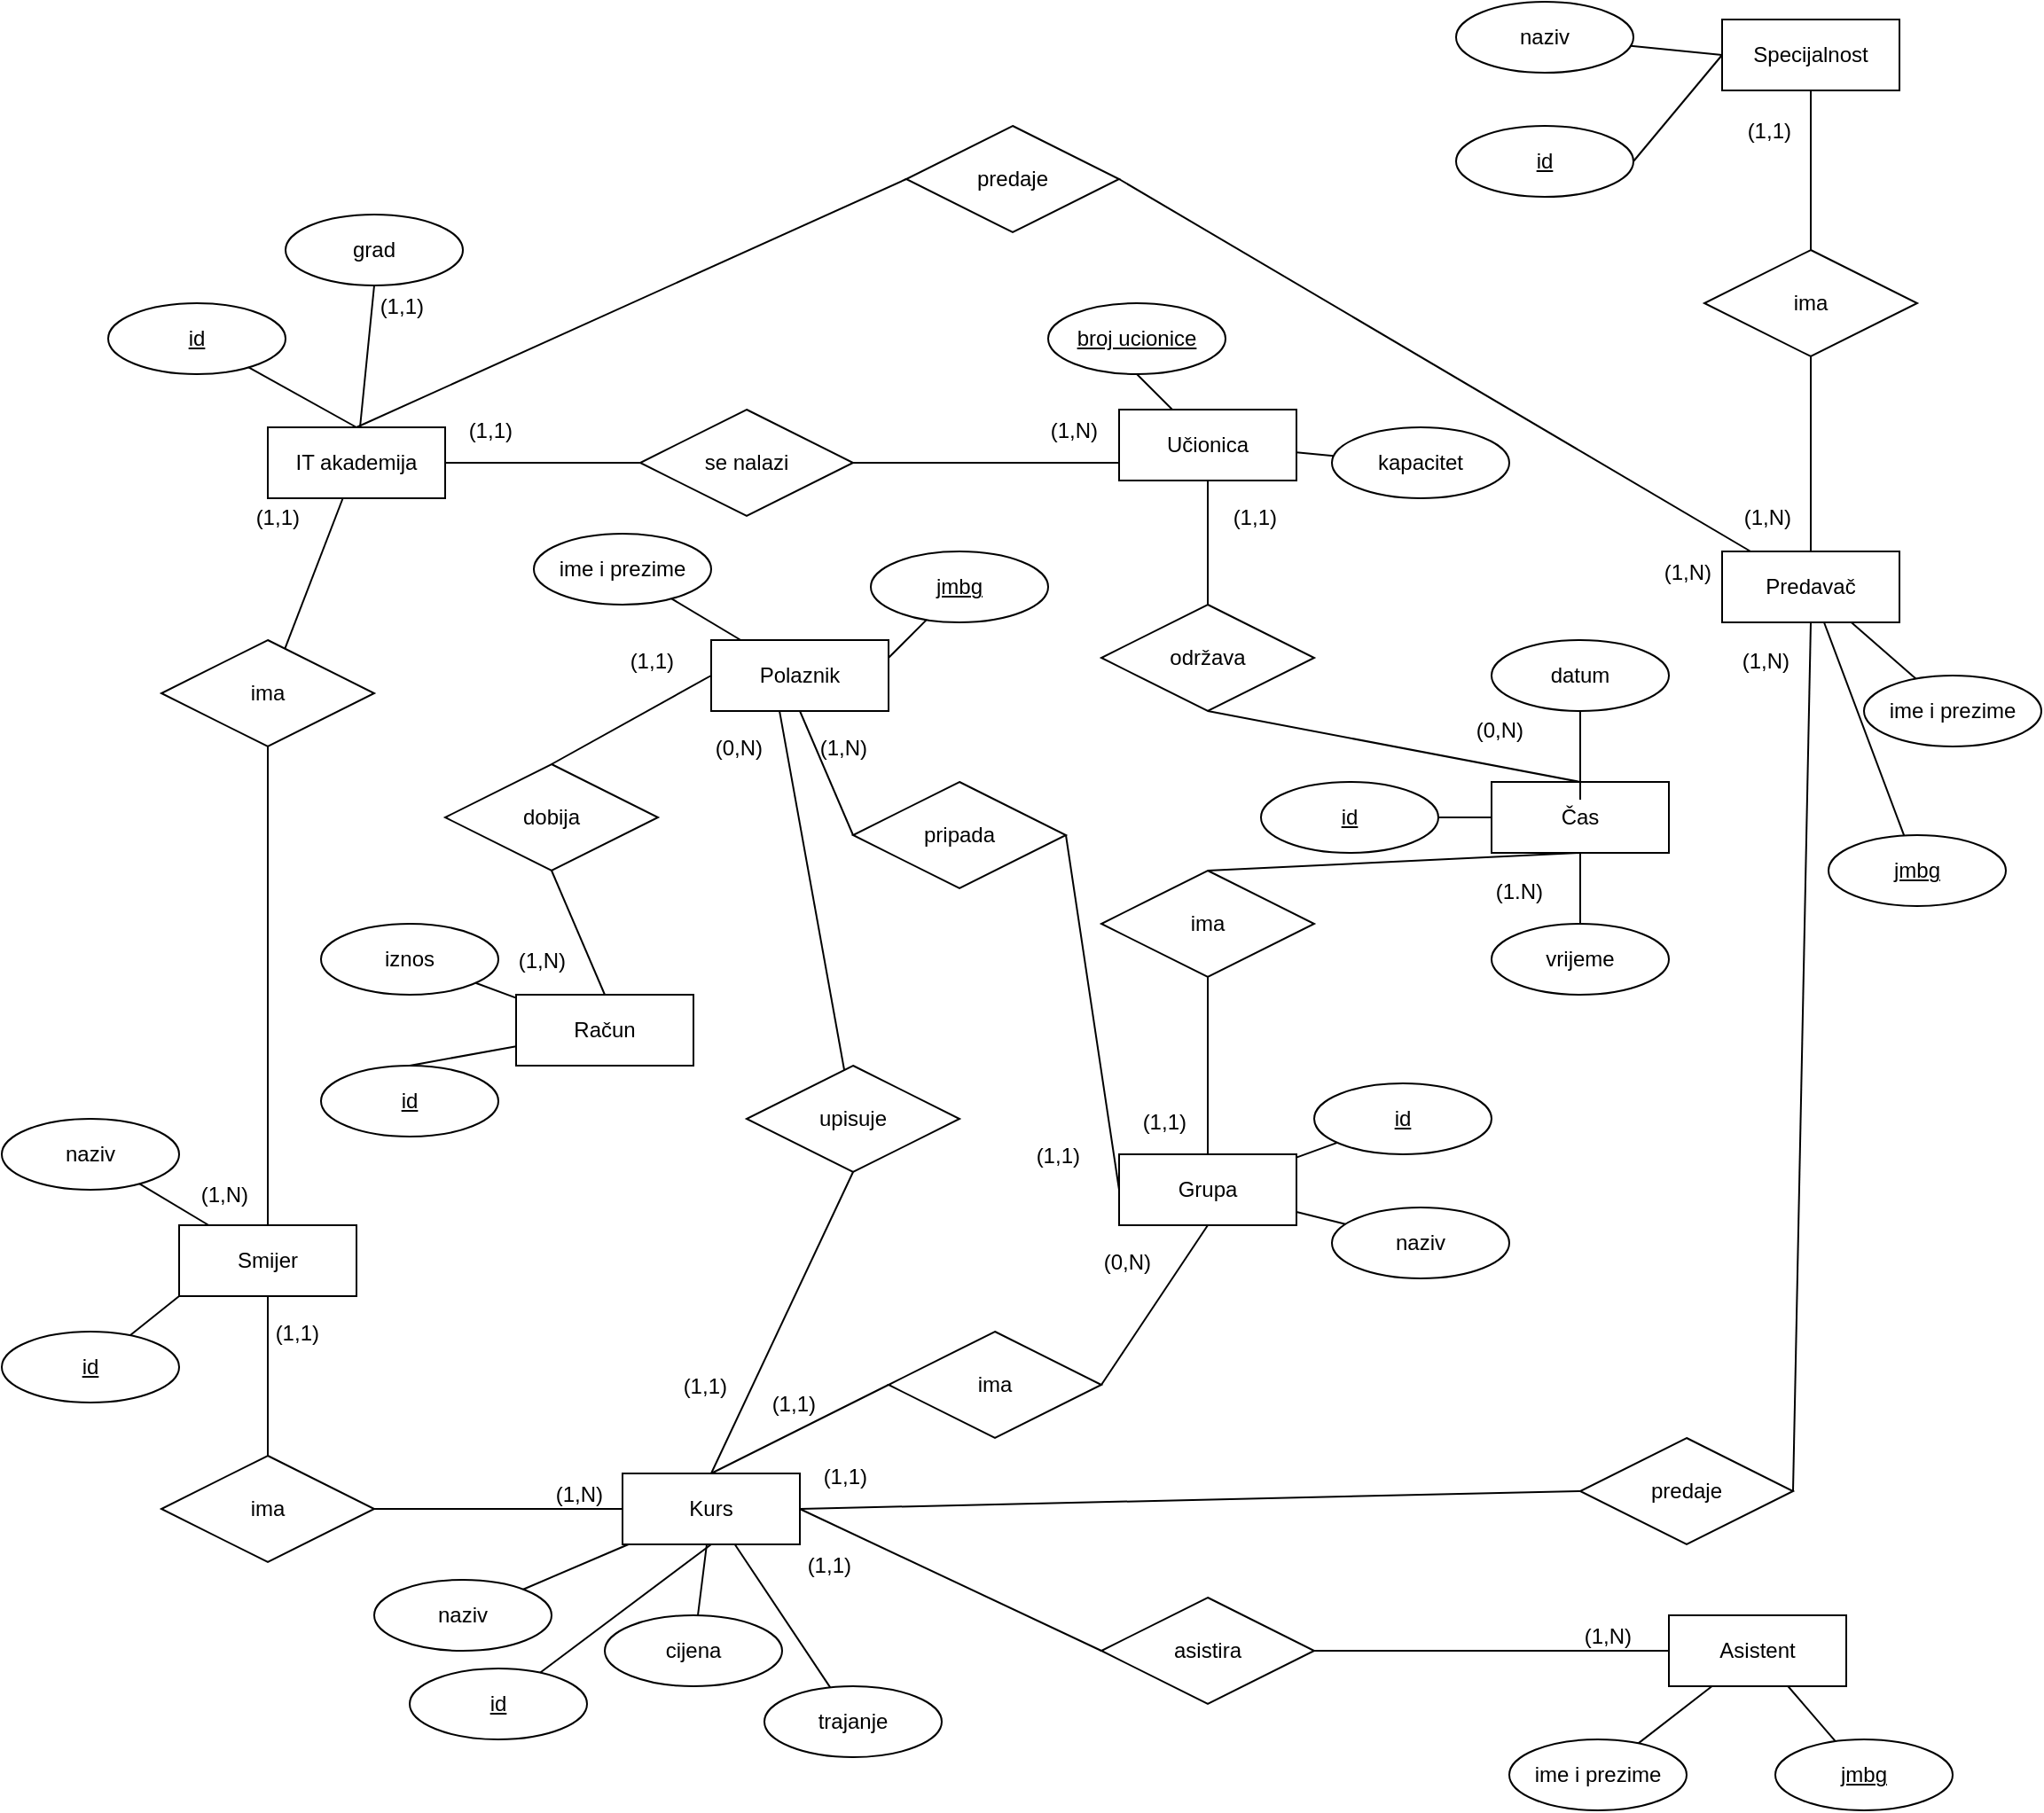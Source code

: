 <mxfile version="21.1.4" type="device">
  <diagram id="OIpfkEpIgougLCoxHl9D" name="Page-1">
    <mxGraphModel dx="2418" dy="569" grid="1" gridSize="10" guides="1" tooltips="1" connect="1" arrows="1" fold="1" page="1" pageScale="1" pageWidth="1100" pageHeight="1700" math="0" shadow="0">
      <root>
        <mxCell id="0" />
        <mxCell id="1" parent="0" />
        <mxCell id="FOM7ZfjesfuHAdUAIwpI-18" value="IT akademija" style="whiteSpace=wrap;html=1;align=center;" parent="1" vertex="1">
          <mxGeometry x="90" y="270" width="100" height="40" as="geometry" />
        </mxCell>
        <mxCell id="FOM7ZfjesfuHAdUAIwpI-19" value="Učionica" style="whiteSpace=wrap;html=1;align=center;" parent="1" vertex="1">
          <mxGeometry x="570" y="260" width="100" height="40" as="geometry" />
        </mxCell>
        <mxCell id="FOM7ZfjesfuHAdUAIwpI-20" value="Čas" style="whiteSpace=wrap;html=1;align=center;" parent="1" vertex="1">
          <mxGeometry x="780" y="470" width="100" height="40" as="geometry" />
        </mxCell>
        <mxCell id="FOM7ZfjesfuHAdUAIwpI-21" value="Grupa" style="whiteSpace=wrap;html=1;align=center;" parent="1" vertex="1">
          <mxGeometry x="570" y="680" width="100" height="40" as="geometry" />
        </mxCell>
        <mxCell id="FOM7ZfjesfuHAdUAIwpI-22" value="Predavač" style="whiteSpace=wrap;html=1;align=center;" parent="1" vertex="1">
          <mxGeometry x="910" y="340" width="100" height="40" as="geometry" />
        </mxCell>
        <mxCell id="FOM7ZfjesfuHAdUAIwpI-23" value="Specijalnost" style="whiteSpace=wrap;html=1;align=center;" parent="1" vertex="1">
          <mxGeometry x="910" y="40" width="100" height="40" as="geometry" />
        </mxCell>
        <mxCell id="FOM7ZfjesfuHAdUAIwpI-24" value="Smijer" style="whiteSpace=wrap;html=1;align=center;" parent="1" vertex="1">
          <mxGeometry x="40" y="720" width="100" height="40" as="geometry" />
        </mxCell>
        <mxCell id="FOM7ZfjesfuHAdUAIwpI-25" value="Kurs" style="whiteSpace=wrap;html=1;align=center;" parent="1" vertex="1">
          <mxGeometry x="290" y="860" width="100" height="40" as="geometry" />
        </mxCell>
        <mxCell id="FOM7ZfjesfuHAdUAIwpI-27" value="Polaznik" style="whiteSpace=wrap;html=1;align=center;" parent="1" vertex="1">
          <mxGeometry x="340" y="390" width="100" height="40" as="geometry" />
        </mxCell>
        <mxCell id="FOM7ZfjesfuHAdUAIwpI-28" value="Račun" style="whiteSpace=wrap;html=1;align=center;" parent="1" vertex="1">
          <mxGeometry x="230" y="590" width="100" height="40" as="geometry" />
        </mxCell>
        <mxCell id="FOM7ZfjesfuHAdUAIwpI-29" value="Asistent" style="whiteSpace=wrap;html=1;align=center;" parent="1" vertex="1">
          <mxGeometry x="880" y="940" width="100" height="40" as="geometry" />
        </mxCell>
        <mxCell id="FOM7ZfjesfuHAdUAIwpI-30" value="se nalazi" style="shape=rhombus;perimeter=rhombusPerimeter;whiteSpace=wrap;html=1;align=center;" parent="1" vertex="1">
          <mxGeometry x="300" y="260" width="120" height="60" as="geometry" />
        </mxCell>
        <mxCell id="FOM7ZfjesfuHAdUAIwpI-31" value="predaje" style="shape=rhombus;perimeter=rhombusPerimeter;whiteSpace=wrap;html=1;align=center;" parent="1" vertex="1">
          <mxGeometry x="450" y="100" width="120" height="60" as="geometry" />
        </mxCell>
        <mxCell id="FOM7ZfjesfuHAdUAIwpI-32" value="" style="endArrow=none;html=1;rounded=0;entryX=0;entryY=0.5;entryDx=0;entryDy=0;" parent="1" source="FOM7ZfjesfuHAdUAIwpI-18" target="FOM7ZfjesfuHAdUAIwpI-30" edge="1">
          <mxGeometry relative="1" as="geometry">
            <mxPoint x="470" y="390" as="sourcePoint" />
            <mxPoint x="630" y="390" as="targetPoint" />
          </mxGeometry>
        </mxCell>
        <mxCell id="FOM7ZfjesfuHAdUAIwpI-33" value="(1,N)" style="resizable=0;html=1;whiteSpace=wrap;align=right;verticalAlign=bottom;" parent="FOM7ZfjesfuHAdUAIwpI-32" connectable="0" vertex="1">
          <mxGeometry x="1" relative="1" as="geometry">
            <mxPoint x="259" y="-10" as="offset" />
          </mxGeometry>
        </mxCell>
        <mxCell id="FOM7ZfjesfuHAdUAIwpI-34" value="" style="endArrow=none;html=1;rounded=0;exitX=1;exitY=0.5;exitDx=0;exitDy=0;entryX=0;entryY=0.75;entryDx=0;entryDy=0;" parent="1" source="FOM7ZfjesfuHAdUAIwpI-30" target="FOM7ZfjesfuHAdUAIwpI-19" edge="1">
          <mxGeometry relative="1" as="geometry">
            <mxPoint x="470" y="390" as="sourcePoint" />
            <mxPoint x="630" y="390" as="targetPoint" />
          </mxGeometry>
        </mxCell>
        <mxCell id="FOM7ZfjesfuHAdUAIwpI-35" value="(1,1)" style="resizable=0;html=1;whiteSpace=wrap;align=right;verticalAlign=bottom;" parent="FOM7ZfjesfuHAdUAIwpI-34" connectable="0" vertex="1">
          <mxGeometry x="1" relative="1" as="geometry">
            <mxPoint x="-341" y="-10" as="offset" />
          </mxGeometry>
        </mxCell>
        <mxCell id="FOM7ZfjesfuHAdUAIwpI-36" value="" style="endArrow=none;html=1;rounded=0;exitX=0.5;exitY=0;exitDx=0;exitDy=0;entryX=0;entryY=0.5;entryDx=0;entryDy=0;" parent="1" source="FOM7ZfjesfuHAdUAIwpI-18" target="FOM7ZfjesfuHAdUAIwpI-31" edge="1">
          <mxGeometry relative="1" as="geometry">
            <mxPoint x="470" y="390" as="sourcePoint" />
            <mxPoint x="630" y="390" as="targetPoint" />
          </mxGeometry>
        </mxCell>
        <mxCell id="FOM7ZfjesfuHAdUAIwpI-37" value="(1,1)" style="resizable=0;html=1;whiteSpace=wrap;align=right;verticalAlign=bottom;" parent="FOM7ZfjesfuHAdUAIwpI-36" connectable="0" vertex="1">
          <mxGeometry x="1" relative="1" as="geometry">
            <mxPoint x="-270" y="80" as="offset" />
          </mxGeometry>
        </mxCell>
        <mxCell id="FOM7ZfjesfuHAdUAIwpI-38" value="" style="endArrow=none;html=1;rounded=0;exitX=1;exitY=0.5;exitDx=0;exitDy=0;" parent="1" source="FOM7ZfjesfuHAdUAIwpI-31" target="FOM7ZfjesfuHAdUAIwpI-22" edge="1">
          <mxGeometry relative="1" as="geometry">
            <mxPoint x="610" y="120" as="sourcePoint" />
            <mxPoint x="920" y="330" as="targetPoint" />
          </mxGeometry>
        </mxCell>
        <mxCell id="FOM7ZfjesfuHAdUAIwpI-39" value="(1,N)" style="resizable=0;html=1;whiteSpace=wrap;align=right;verticalAlign=bottom;" parent="FOM7ZfjesfuHAdUAIwpI-38" connectable="0" vertex="1">
          <mxGeometry x="1" relative="1" as="geometry">
            <mxPoint x="-21" y="20" as="offset" />
          </mxGeometry>
        </mxCell>
        <mxCell id="FOM7ZfjesfuHAdUAIwpI-40" value="ima" style="shape=rhombus;perimeter=rhombusPerimeter;whiteSpace=wrap;html=1;align=center;" parent="1" vertex="1">
          <mxGeometry x="900" y="170" width="120" height="60" as="geometry" />
        </mxCell>
        <mxCell id="FOM7ZfjesfuHAdUAIwpI-41" value="" style="endArrow=none;html=1;rounded=0;" parent="1" source="FOM7ZfjesfuHAdUAIwpI-40" target="FOM7ZfjesfuHAdUAIwpI-22" edge="1">
          <mxGeometry relative="1" as="geometry">
            <mxPoint x="470" y="390" as="sourcePoint" />
            <mxPoint x="990" y="300" as="targetPoint" />
          </mxGeometry>
        </mxCell>
        <mxCell id="FOM7ZfjesfuHAdUAIwpI-42" value="(1,N)" style="resizable=0;html=1;whiteSpace=wrap;align=right;verticalAlign=bottom;" parent="FOM7ZfjesfuHAdUAIwpI-41" connectable="0" vertex="1">
          <mxGeometry x="1" relative="1" as="geometry">
            <mxPoint x="-10" y="-11" as="offset" />
          </mxGeometry>
        </mxCell>
        <mxCell id="FOM7ZfjesfuHAdUAIwpI-43" value="" style="endArrow=none;html=1;rounded=0;" parent="1" source="FOM7ZfjesfuHAdUAIwpI-40" target="FOM7ZfjesfuHAdUAIwpI-23" edge="1">
          <mxGeometry relative="1" as="geometry">
            <mxPoint x="470" y="390" as="sourcePoint" />
            <mxPoint x="630" y="390" as="targetPoint" />
          </mxGeometry>
        </mxCell>
        <mxCell id="FOM7ZfjesfuHAdUAIwpI-44" value="(1,1)" style="resizable=0;html=1;whiteSpace=wrap;align=right;verticalAlign=bottom;" parent="FOM7ZfjesfuHAdUAIwpI-43" connectable="0" vertex="1">
          <mxGeometry x="1" relative="1" as="geometry">
            <mxPoint x="-10" y="31" as="offset" />
          </mxGeometry>
        </mxCell>
        <mxCell id="FOM7ZfjesfuHAdUAIwpI-45" value="održava" style="shape=rhombus;perimeter=rhombusPerimeter;whiteSpace=wrap;html=1;align=center;" parent="1" vertex="1">
          <mxGeometry x="560" y="370" width="120" height="60" as="geometry" />
        </mxCell>
        <mxCell id="FOM7ZfjesfuHAdUAIwpI-46" value="" style="endArrow=none;html=1;rounded=0;exitX=0.5;exitY=1;exitDx=0;exitDy=0;entryX=0.5;entryY=0;entryDx=0;entryDy=0;" parent="1" source="FOM7ZfjesfuHAdUAIwpI-19" target="FOM7ZfjesfuHAdUAIwpI-45" edge="1">
          <mxGeometry relative="1" as="geometry">
            <mxPoint x="470" y="530" as="sourcePoint" />
            <mxPoint x="630" y="530" as="targetPoint" />
          </mxGeometry>
        </mxCell>
        <mxCell id="FOM7ZfjesfuHAdUAIwpI-47" value="(1,1)" style="resizable=0;html=1;whiteSpace=wrap;align=right;verticalAlign=bottom;" parent="FOM7ZfjesfuHAdUAIwpI-46" connectable="0" vertex="1">
          <mxGeometry x="1" relative="1" as="geometry">
            <mxPoint x="40" y="-41" as="offset" />
          </mxGeometry>
        </mxCell>
        <mxCell id="FOM7ZfjesfuHAdUAIwpI-48" value="" style="endArrow=none;html=1;rounded=0;entryX=0.5;entryY=1;entryDx=0;entryDy=0;exitX=0.5;exitY=0;exitDx=0;exitDy=0;" parent="1" source="FOM7ZfjesfuHAdUAIwpI-20" target="FOM7ZfjesfuHAdUAIwpI-45" edge="1">
          <mxGeometry relative="1" as="geometry">
            <mxPoint x="470" y="530" as="sourcePoint" />
            <mxPoint x="630" y="530" as="targetPoint" />
          </mxGeometry>
        </mxCell>
        <mxCell id="FOM7ZfjesfuHAdUAIwpI-49" value="(0,N)" style="resizable=0;html=1;whiteSpace=wrap;align=right;verticalAlign=bottom;" parent="FOM7ZfjesfuHAdUAIwpI-48" connectable="0" vertex="1">
          <mxGeometry x="1" relative="1" as="geometry">
            <mxPoint x="180" y="20" as="offset" />
          </mxGeometry>
        </mxCell>
        <mxCell id="FOM7ZfjesfuHAdUAIwpI-50" value="ima" style="shape=rhombus;perimeter=rhombusPerimeter;whiteSpace=wrap;html=1;align=center;" parent="1" vertex="1">
          <mxGeometry x="560" y="520" width="120" height="60" as="geometry" />
        </mxCell>
        <mxCell id="FOM7ZfjesfuHAdUAIwpI-54" value="" style="endArrow=none;html=1;rounded=0;entryX=0.5;entryY=1;entryDx=0;entryDy=0;exitX=0.5;exitY=0;exitDx=0;exitDy=0;" parent="1" source="FOM7ZfjesfuHAdUAIwpI-50" target="FOM7ZfjesfuHAdUAIwpI-20" edge="1">
          <mxGeometry relative="1" as="geometry">
            <mxPoint x="470" y="530" as="sourcePoint" />
            <mxPoint x="630" y="530" as="targetPoint" />
          </mxGeometry>
        </mxCell>
        <mxCell id="FOM7ZfjesfuHAdUAIwpI-55" value="(1,1)" style="resizable=0;html=1;whiteSpace=wrap;align=right;verticalAlign=bottom;" parent="FOM7ZfjesfuHAdUAIwpI-54" connectable="0" vertex="1">
          <mxGeometry x="1" relative="1" as="geometry">
            <mxPoint x="-220" y="160" as="offset" />
          </mxGeometry>
        </mxCell>
        <mxCell id="FOM7ZfjesfuHAdUAIwpI-61" value="pripada" style="shape=rhombus;perimeter=rhombusPerimeter;whiteSpace=wrap;html=1;align=center;" parent="1" vertex="1">
          <mxGeometry x="420" y="470" width="120" height="60" as="geometry" />
        </mxCell>
        <mxCell id="FOM7ZfjesfuHAdUAIwpI-62" value="ima" style="shape=rhombus;perimeter=rhombusPerimeter;whiteSpace=wrap;html=1;align=center;" parent="1" vertex="1">
          <mxGeometry x="440" y="780" width="120" height="60" as="geometry" />
        </mxCell>
        <mxCell id="FOM7ZfjesfuHAdUAIwpI-63" value="" style="endArrow=none;html=1;rounded=0;entryX=0;entryY=0.5;entryDx=0;entryDy=0;exitX=1;exitY=0.5;exitDx=0;exitDy=0;" parent="1" source="FOM7ZfjesfuHAdUAIwpI-61" target="FOM7ZfjesfuHAdUAIwpI-21" edge="1">
          <mxGeometry relative="1" as="geometry">
            <mxPoint x="490" y="580" as="sourcePoint" />
            <mxPoint x="630" y="530" as="targetPoint" />
          </mxGeometry>
        </mxCell>
        <mxCell id="FOM7ZfjesfuHAdUAIwpI-64" value="(1,1)" style="resizable=0;html=1;whiteSpace=wrap;align=right;verticalAlign=bottom;" parent="FOM7ZfjesfuHAdUAIwpI-63" connectable="0" vertex="1">
          <mxGeometry x="1" relative="1" as="geometry">
            <mxPoint x="-20" y="-10" as="offset" />
          </mxGeometry>
        </mxCell>
        <mxCell id="FOM7ZfjesfuHAdUAIwpI-65" value="" style="endArrow=none;html=1;rounded=0;exitX=0.5;exitY=1;exitDx=0;exitDy=0;entryX=0;entryY=0.5;entryDx=0;entryDy=0;" parent="1" source="FOM7ZfjesfuHAdUAIwpI-27" target="FOM7ZfjesfuHAdUAIwpI-61" edge="1">
          <mxGeometry relative="1" as="geometry">
            <mxPoint x="470" y="530" as="sourcePoint" />
            <mxPoint x="630" y="530" as="targetPoint" />
          </mxGeometry>
        </mxCell>
        <mxCell id="FOM7ZfjesfuHAdUAIwpI-66" value="(1,N)" style="resizable=0;html=1;whiteSpace=wrap;align=right;verticalAlign=bottom;" parent="FOM7ZfjesfuHAdUAIwpI-65" connectable="0" vertex="1">
          <mxGeometry x="1" relative="1" as="geometry">
            <mxPoint x="10" y="-40" as="offset" />
          </mxGeometry>
        </mxCell>
        <mxCell id="FOM7ZfjesfuHAdUAIwpI-67" value="" style="endArrow=none;html=1;rounded=0;entryX=0.5;entryY=1;entryDx=0;entryDy=0;exitX=1;exitY=0.5;exitDx=0;exitDy=0;" parent="1" source="FOM7ZfjesfuHAdUAIwpI-62" target="FOM7ZfjesfuHAdUAIwpI-21" edge="1">
          <mxGeometry relative="1" as="geometry">
            <mxPoint x="470" y="530" as="sourcePoint" />
            <mxPoint x="630" y="530" as="targetPoint" />
          </mxGeometry>
        </mxCell>
        <mxCell id="FOM7ZfjesfuHAdUAIwpI-68" value="(0,N)" style="resizable=0;html=1;whiteSpace=wrap;align=right;verticalAlign=bottom;" parent="FOM7ZfjesfuHAdUAIwpI-67" connectable="0" vertex="1">
          <mxGeometry x="1" relative="1" as="geometry">
            <mxPoint x="-30" y="29" as="offset" />
          </mxGeometry>
        </mxCell>
        <mxCell id="FOM7ZfjesfuHAdUAIwpI-69" value="" style="endArrow=none;html=1;rounded=0;entryX=0;entryY=0.5;entryDx=0;entryDy=0;exitX=0.5;exitY=0;exitDx=0;exitDy=0;" parent="1" source="FOM7ZfjesfuHAdUAIwpI-25" target="FOM7ZfjesfuHAdUAIwpI-62" edge="1">
          <mxGeometry relative="1" as="geometry">
            <mxPoint x="470" y="530" as="sourcePoint" />
            <mxPoint x="630" y="530" as="targetPoint" />
          </mxGeometry>
        </mxCell>
        <mxCell id="FOM7ZfjesfuHAdUAIwpI-70" value="(1,1)" style="resizable=0;html=1;whiteSpace=wrap;align=right;verticalAlign=bottom;" parent="FOM7ZfjesfuHAdUAIwpI-69" connectable="0" vertex="1">
          <mxGeometry x="1" relative="1" as="geometry">
            <mxPoint x="-40" y="20" as="offset" />
          </mxGeometry>
        </mxCell>
        <mxCell id="FOM7ZfjesfuHAdUAIwpI-71" value="dobija" style="shape=rhombus;perimeter=rhombusPerimeter;whiteSpace=wrap;html=1;align=center;" parent="1" vertex="1">
          <mxGeometry x="190" y="460" width="120" height="60" as="geometry" />
        </mxCell>
        <mxCell id="FOM7ZfjesfuHAdUAIwpI-72" value="" style="endArrow=none;html=1;rounded=0;exitX=0;exitY=0.5;exitDx=0;exitDy=0;entryX=0.5;entryY=0;entryDx=0;entryDy=0;" parent="1" source="FOM7ZfjesfuHAdUAIwpI-27" target="FOM7ZfjesfuHAdUAIwpI-71" edge="1">
          <mxGeometry relative="1" as="geometry">
            <mxPoint x="470" y="530" as="sourcePoint" />
            <mxPoint x="630" y="530" as="targetPoint" />
          </mxGeometry>
        </mxCell>
        <mxCell id="FOM7ZfjesfuHAdUAIwpI-73" value="(1,1)" style="resizable=0;html=1;whiteSpace=wrap;align=right;verticalAlign=bottom;" parent="FOM7ZfjesfuHAdUAIwpI-72" connectable="0" vertex="1">
          <mxGeometry x="1" relative="1" as="geometry">
            <mxPoint x="71" y="-50" as="offset" />
          </mxGeometry>
        </mxCell>
        <mxCell id="FOM7ZfjesfuHAdUAIwpI-74" value="" style="endArrow=none;html=1;rounded=0;exitX=0.5;exitY=1;exitDx=0;exitDy=0;entryX=0.5;entryY=0;entryDx=0;entryDy=0;" parent="1" source="FOM7ZfjesfuHAdUAIwpI-71" target="FOM7ZfjesfuHAdUAIwpI-28" edge="1">
          <mxGeometry relative="1" as="geometry">
            <mxPoint x="470" y="530" as="sourcePoint" />
            <mxPoint x="630" y="530" as="targetPoint" />
          </mxGeometry>
        </mxCell>
        <mxCell id="FOM7ZfjesfuHAdUAIwpI-75" value="(1,N)" style="resizable=0;html=1;whiteSpace=wrap;align=right;verticalAlign=bottom;" parent="FOM7ZfjesfuHAdUAIwpI-74" connectable="0" vertex="1">
          <mxGeometry x="1" relative="1" as="geometry">
            <mxPoint x="-20" y="-10" as="offset" />
          </mxGeometry>
        </mxCell>
        <mxCell id="FOM7ZfjesfuHAdUAIwpI-81" value="asistira" style="shape=rhombus;perimeter=rhombusPerimeter;whiteSpace=wrap;html=1;align=center;" parent="1" vertex="1">
          <mxGeometry x="560" y="930" width="120" height="60" as="geometry" />
        </mxCell>
        <mxCell id="FOM7ZfjesfuHAdUAIwpI-82" value="" style="endArrow=none;html=1;rounded=0;exitX=1;exitY=0.5;exitDx=0;exitDy=0;entryX=0;entryY=0.5;entryDx=0;entryDy=0;" parent="1" source="FOM7ZfjesfuHAdUAIwpI-25" target="FOM7ZfjesfuHAdUAIwpI-81" edge="1">
          <mxGeometry relative="1" as="geometry">
            <mxPoint x="470" y="680" as="sourcePoint" />
            <mxPoint x="630" y="680" as="targetPoint" />
          </mxGeometry>
        </mxCell>
        <mxCell id="FOM7ZfjesfuHAdUAIwpI-83" value="(1,1)" style="resizable=0;html=1;whiteSpace=wrap;align=right;verticalAlign=bottom;" parent="FOM7ZfjesfuHAdUAIwpI-82" connectable="0" vertex="1">
          <mxGeometry x="1" relative="1" as="geometry">
            <mxPoint x="-140" y="-40" as="offset" />
          </mxGeometry>
        </mxCell>
        <mxCell id="FOM7ZfjesfuHAdUAIwpI-84" value="" style="endArrow=none;html=1;rounded=0;exitX=0;exitY=0.5;exitDx=0;exitDy=0;entryX=1;entryY=0.5;entryDx=0;entryDy=0;" parent="1" source="FOM7ZfjesfuHAdUAIwpI-29" target="FOM7ZfjesfuHAdUAIwpI-81" edge="1">
          <mxGeometry relative="1" as="geometry">
            <mxPoint x="470" y="680" as="sourcePoint" />
            <mxPoint x="700" y="970" as="targetPoint" />
          </mxGeometry>
        </mxCell>
        <mxCell id="FOM7ZfjesfuHAdUAIwpI-85" value="(1,N)" style="resizable=0;html=1;whiteSpace=wrap;align=right;verticalAlign=bottom;" parent="FOM7ZfjesfuHAdUAIwpI-84" connectable="0" vertex="1">
          <mxGeometry x="1" relative="1" as="geometry">
            <mxPoint x="180" as="offset" />
          </mxGeometry>
        </mxCell>
        <mxCell id="FOM7ZfjesfuHAdUAIwpI-86" value="ima" style="shape=rhombus;perimeter=rhombusPerimeter;whiteSpace=wrap;html=1;align=center;" parent="1" vertex="1">
          <mxGeometry x="30" y="390" width="120" height="60" as="geometry" />
        </mxCell>
        <mxCell id="FOM7ZfjesfuHAdUAIwpI-87" value="" style="endArrow=none;html=1;rounded=0;" parent="1" source="FOM7ZfjesfuHAdUAIwpI-18" target="FOM7ZfjesfuHAdUAIwpI-86" edge="1">
          <mxGeometry relative="1" as="geometry">
            <mxPoint x="470" y="530" as="sourcePoint" />
            <mxPoint x="630" y="530" as="targetPoint" />
          </mxGeometry>
        </mxCell>
        <mxCell id="FOM7ZfjesfuHAdUAIwpI-88" value="(1,1)" style="resizable=0;html=1;whiteSpace=wrap;align=right;verticalAlign=bottom;" parent="FOM7ZfjesfuHAdUAIwpI-87" connectable="0" vertex="1">
          <mxGeometry x="1" relative="1" as="geometry">
            <mxPoint x="10" y="-65" as="offset" />
          </mxGeometry>
        </mxCell>
        <mxCell id="FOM7ZfjesfuHAdUAIwpI-89" value="" style="endArrow=none;html=1;rounded=0;exitX=0.5;exitY=1;exitDx=0;exitDy=0;entryX=0.5;entryY=0;entryDx=0;entryDy=0;" parent="1" source="FOM7ZfjesfuHAdUAIwpI-86" target="FOM7ZfjesfuHAdUAIwpI-24" edge="1">
          <mxGeometry relative="1" as="geometry">
            <mxPoint x="470" y="530" as="sourcePoint" />
            <mxPoint x="630" y="530" as="targetPoint" />
          </mxGeometry>
        </mxCell>
        <mxCell id="FOM7ZfjesfuHAdUAIwpI-90" value="(1,N)" style="resizable=0;html=1;whiteSpace=wrap;align=right;verticalAlign=bottom;" parent="FOM7ZfjesfuHAdUAIwpI-89" connectable="0" vertex="1">
          <mxGeometry x="1" relative="1" as="geometry">
            <mxPoint x="-10" y="-9" as="offset" />
          </mxGeometry>
        </mxCell>
        <mxCell id="FOM7ZfjesfuHAdUAIwpI-91" value="ima" style="shape=rhombus;perimeter=rhombusPerimeter;whiteSpace=wrap;html=1;align=center;" parent="1" vertex="1">
          <mxGeometry x="30" y="850" width="120" height="60" as="geometry" />
        </mxCell>
        <mxCell id="FOM7ZfjesfuHAdUAIwpI-92" value="" style="endArrow=none;html=1;rounded=0;exitX=0.5;exitY=1;exitDx=0;exitDy=0;entryX=0.5;entryY=0;entryDx=0;entryDy=0;" parent="1" source="FOM7ZfjesfuHAdUAIwpI-24" target="FOM7ZfjesfuHAdUAIwpI-91" edge="1">
          <mxGeometry relative="1" as="geometry">
            <mxPoint x="470" y="680" as="sourcePoint" />
            <mxPoint x="630" y="680" as="targetPoint" />
          </mxGeometry>
        </mxCell>
        <mxCell id="FOM7ZfjesfuHAdUAIwpI-93" value="(1,1)" style="resizable=0;html=1;whiteSpace=wrap;align=right;verticalAlign=bottom;" parent="FOM7ZfjesfuHAdUAIwpI-92" connectable="0" vertex="1">
          <mxGeometry x="1" relative="1" as="geometry">
            <mxPoint x="30" y="-61" as="offset" />
          </mxGeometry>
        </mxCell>
        <mxCell id="FOM7ZfjesfuHAdUAIwpI-94" value="" style="endArrow=none;html=1;rounded=0;entryX=0;entryY=0.5;entryDx=0;entryDy=0;exitX=1;exitY=0.5;exitDx=0;exitDy=0;" parent="1" source="FOM7ZfjesfuHAdUAIwpI-91" target="FOM7ZfjesfuHAdUAIwpI-25" edge="1">
          <mxGeometry relative="1" as="geometry">
            <mxPoint x="180" y="950" as="sourcePoint" />
            <mxPoint x="630" y="680" as="targetPoint" />
          </mxGeometry>
        </mxCell>
        <mxCell id="FOM7ZfjesfuHAdUAIwpI-95" value="(1,N)" style="resizable=0;html=1;whiteSpace=wrap;align=right;verticalAlign=bottom;" parent="FOM7ZfjesfuHAdUAIwpI-94" connectable="0" vertex="1">
          <mxGeometry x="1" relative="1" as="geometry">
            <mxPoint x="-10" as="offset" />
          </mxGeometry>
        </mxCell>
        <mxCell id="FOM7ZfjesfuHAdUAIwpI-96" value="predaje" style="shape=rhombus;perimeter=rhombusPerimeter;whiteSpace=wrap;html=1;align=center;" parent="1" vertex="1">
          <mxGeometry x="830" y="840" width="120" height="60" as="geometry" />
        </mxCell>
        <mxCell id="FOM7ZfjesfuHAdUAIwpI-97" value="" style="endArrow=none;html=1;rounded=0;exitX=1;exitY=0.5;exitDx=0;exitDy=0;entryX=0;entryY=0.5;entryDx=0;entryDy=0;" parent="1" source="FOM7ZfjesfuHAdUAIwpI-25" target="FOM7ZfjesfuHAdUAIwpI-96" edge="1">
          <mxGeometry relative="1" as="geometry">
            <mxPoint x="470" y="680" as="sourcePoint" />
            <mxPoint x="630" y="680" as="targetPoint" />
          </mxGeometry>
        </mxCell>
        <mxCell id="FOM7ZfjesfuHAdUAIwpI-98" value="(1,1)" style="resizable=0;html=1;whiteSpace=wrap;align=right;verticalAlign=bottom;" parent="FOM7ZfjesfuHAdUAIwpI-97" connectable="0" vertex="1">
          <mxGeometry x="1" relative="1" as="geometry">
            <mxPoint x="-400" as="offset" />
          </mxGeometry>
        </mxCell>
        <mxCell id="FOM7ZfjesfuHAdUAIwpI-99" value="" style="endArrow=none;html=1;rounded=0;entryX=0.5;entryY=1;entryDx=0;entryDy=0;exitX=1;exitY=0.5;exitDx=0;exitDy=0;" parent="1" source="FOM7ZfjesfuHAdUAIwpI-96" target="FOM7ZfjesfuHAdUAIwpI-22" edge="1">
          <mxGeometry relative="1" as="geometry">
            <mxPoint x="470" y="680" as="sourcePoint" />
            <mxPoint x="630" y="680" as="targetPoint" />
          </mxGeometry>
        </mxCell>
        <mxCell id="FOM7ZfjesfuHAdUAIwpI-100" value="(1,N)" style="resizable=0;html=1;whiteSpace=wrap;align=right;verticalAlign=bottom;" parent="FOM7ZfjesfuHAdUAIwpI-99" connectable="0" vertex="1">
          <mxGeometry x="1" relative="1" as="geometry">
            <mxPoint x="-10" y="30" as="offset" />
          </mxGeometry>
        </mxCell>
        <mxCell id="FOM7ZfjesfuHAdUAIwpI-101" value="upisuje" style="shape=rhombus;perimeter=rhombusPerimeter;whiteSpace=wrap;html=1;align=center;" parent="1" vertex="1">
          <mxGeometry x="360" y="630" width="120" height="60" as="geometry" />
        </mxCell>
        <mxCell id="FOM7ZfjesfuHAdUAIwpI-102" value="" style="endArrow=none;html=1;rounded=0;exitX=0.386;exitY=1.011;exitDx=0;exitDy=0;exitPerimeter=0;" parent="1" source="FOM7ZfjesfuHAdUAIwpI-27" target="FOM7ZfjesfuHAdUAIwpI-101" edge="1">
          <mxGeometry relative="1" as="geometry">
            <mxPoint x="470" y="680" as="sourcePoint" />
            <mxPoint x="630" y="680" as="targetPoint" />
          </mxGeometry>
        </mxCell>
        <mxCell id="FOM7ZfjesfuHAdUAIwpI-103" value="(0,N)" style="resizable=0;html=1;whiteSpace=wrap;align=right;verticalAlign=bottom;" parent="FOM7ZfjesfuHAdUAIwpI-102" connectable="0" vertex="1">
          <mxGeometry x="1" relative="1" as="geometry">
            <mxPoint x="-45" y="-173" as="offset" />
          </mxGeometry>
        </mxCell>
        <mxCell id="FOM7ZfjesfuHAdUAIwpI-104" value="" style="endArrow=none;html=1;rounded=0;exitX=0.5;exitY=0;exitDx=0;exitDy=0;entryX=0.5;entryY=1;entryDx=0;entryDy=0;" parent="1" source="FOM7ZfjesfuHAdUAIwpI-25" target="FOM7ZfjesfuHAdUAIwpI-101" edge="1">
          <mxGeometry relative="1" as="geometry">
            <mxPoint x="470" y="680" as="sourcePoint" />
            <mxPoint x="420" y="730" as="targetPoint" />
          </mxGeometry>
        </mxCell>
        <mxCell id="FOM7ZfjesfuHAdUAIwpI-105" value="(1,1)" style="resizable=0;html=1;whiteSpace=wrap;align=right;verticalAlign=bottom;" parent="FOM7ZfjesfuHAdUAIwpI-104" connectable="0" vertex="1">
          <mxGeometry x="1" relative="1" as="geometry">
            <mxPoint x="-70" y="130" as="offset" />
          </mxGeometry>
        </mxCell>
        <mxCell id="FOM7ZfjesfuHAdUAIwpI-107" value="datum" style="ellipse;whiteSpace=wrap;html=1;align=center;" parent="1" vertex="1">
          <mxGeometry x="780" y="390" width="100" height="40" as="geometry" />
        </mxCell>
        <mxCell id="FOM7ZfjesfuHAdUAIwpI-109" value="vrijeme" style="ellipse;whiteSpace=wrap;html=1;align=center;" parent="1" vertex="1">
          <mxGeometry x="780" y="550" width="100" height="40" as="geometry" />
        </mxCell>
        <mxCell id="FOM7ZfjesfuHAdUAIwpI-110" value="id" style="ellipse;whiteSpace=wrap;html=1;align=center;fontStyle=4;" parent="1" vertex="1">
          <mxGeometry x="650" y="470" width="100" height="40" as="geometry" />
        </mxCell>
        <mxCell id="FOM7ZfjesfuHAdUAIwpI-111" value="" style="endArrow=none;html=1;rounded=0;entryX=0.5;entryY=1;entryDx=0;entryDy=0;" parent="1" target="FOM7ZfjesfuHAdUAIwpI-107" edge="1">
          <mxGeometry relative="1" as="geometry">
            <mxPoint x="830" y="480" as="sourcePoint" />
            <mxPoint x="630" y="510" as="targetPoint" />
          </mxGeometry>
        </mxCell>
        <mxCell id="FOM7ZfjesfuHAdUAIwpI-112" value="" style="endArrow=none;html=1;rounded=0;entryX=0.5;entryY=1;entryDx=0;entryDy=0;exitX=0.5;exitY=0;exitDx=0;exitDy=0;" parent="1" source="FOM7ZfjesfuHAdUAIwpI-109" target="FOM7ZfjesfuHAdUAIwpI-20" edge="1">
          <mxGeometry relative="1" as="geometry">
            <mxPoint x="470" y="510" as="sourcePoint" />
            <mxPoint x="630" y="510" as="targetPoint" />
          </mxGeometry>
        </mxCell>
        <mxCell id="FOM7ZfjesfuHAdUAIwpI-113" value="" style="endArrow=none;html=1;rounded=0;" parent="1" source="FOM7ZfjesfuHAdUAIwpI-110" target="FOM7ZfjesfuHAdUAIwpI-20" edge="1">
          <mxGeometry relative="1" as="geometry">
            <mxPoint x="470" y="510" as="sourcePoint" />
            <mxPoint x="630" y="510" as="targetPoint" />
          </mxGeometry>
        </mxCell>
        <mxCell id="FOM7ZfjesfuHAdUAIwpI-114" value="naziv" style="ellipse;whiteSpace=wrap;html=1;align=center;" parent="1" vertex="1">
          <mxGeometry x="760" y="30" width="100" height="40" as="geometry" />
        </mxCell>
        <mxCell id="FOM7ZfjesfuHAdUAIwpI-115" value="id" style="ellipse;whiteSpace=wrap;html=1;align=center;fontStyle=4;" parent="1" vertex="1">
          <mxGeometry x="760" y="100" width="100" height="40" as="geometry" />
        </mxCell>
        <mxCell id="FOM7ZfjesfuHAdUAIwpI-116" value="" style="endArrow=none;html=1;rounded=0;entryX=0;entryY=0.5;entryDx=0;entryDy=0;" parent="1" source="FOM7ZfjesfuHAdUAIwpI-114" target="FOM7ZfjesfuHAdUAIwpI-23" edge="1">
          <mxGeometry relative="1" as="geometry">
            <mxPoint x="470" y="230" as="sourcePoint" />
            <mxPoint x="630" y="230" as="targetPoint" />
          </mxGeometry>
        </mxCell>
        <mxCell id="FOM7ZfjesfuHAdUAIwpI-117" value="" style="endArrow=none;html=1;rounded=0;entryX=0;entryY=0.5;entryDx=0;entryDy=0;exitX=1;exitY=0.5;exitDx=0;exitDy=0;" parent="1" source="FOM7ZfjesfuHAdUAIwpI-115" target="FOM7ZfjesfuHAdUAIwpI-23" edge="1">
          <mxGeometry relative="1" as="geometry">
            <mxPoint x="850" y="120" as="sourcePoint" />
            <mxPoint x="630" y="230" as="targetPoint" />
          </mxGeometry>
        </mxCell>
        <mxCell id="FOM7ZfjesfuHAdUAIwpI-118" value="grad" style="ellipse;whiteSpace=wrap;html=1;align=center;" parent="1" vertex="1">
          <mxGeometry x="100" y="150" width="100" height="40" as="geometry" />
        </mxCell>
        <mxCell id="FOM7ZfjesfuHAdUAIwpI-119" value="id" style="ellipse;whiteSpace=wrap;html=1;align=center;fontStyle=4;" parent="1" vertex="1">
          <mxGeometry y="200" width="100" height="40" as="geometry" />
        </mxCell>
        <mxCell id="FOM7ZfjesfuHAdUAIwpI-120" value="" style="endArrow=none;html=1;rounded=0;entryX=0.5;entryY=1;entryDx=0;entryDy=0;" parent="1" source="FOM7ZfjesfuHAdUAIwpI-18" target="FOM7ZfjesfuHAdUAIwpI-118" edge="1">
          <mxGeometry relative="1" as="geometry">
            <mxPoint x="470" y="370" as="sourcePoint" />
            <mxPoint x="630" y="370" as="targetPoint" />
          </mxGeometry>
        </mxCell>
        <mxCell id="FOM7ZfjesfuHAdUAIwpI-121" value="" style="endArrow=none;html=1;rounded=0;entryX=0.5;entryY=0;entryDx=0;entryDy=0;" parent="1" source="FOM7ZfjesfuHAdUAIwpI-119" target="FOM7ZfjesfuHAdUAIwpI-18" edge="1">
          <mxGeometry relative="1" as="geometry">
            <mxPoint x="470" y="370" as="sourcePoint" />
            <mxPoint x="630" y="370" as="targetPoint" />
          </mxGeometry>
        </mxCell>
        <mxCell id="FOM7ZfjesfuHAdUAIwpI-122" value="broj ucionice" style="ellipse;whiteSpace=wrap;html=1;align=center;fontStyle=4;" parent="1" vertex="1">
          <mxGeometry x="530" y="200" width="100" height="40" as="geometry" />
        </mxCell>
        <mxCell id="FOM7ZfjesfuHAdUAIwpI-123" value="" style="endArrow=none;html=1;rounded=0;entryX=0.5;entryY=1;entryDx=0;entryDy=0;" parent="1" source="FOM7ZfjesfuHAdUAIwpI-19" target="FOM7ZfjesfuHAdUAIwpI-122" edge="1">
          <mxGeometry relative="1" as="geometry">
            <mxPoint x="470" y="510" as="sourcePoint" />
            <mxPoint x="630" y="510" as="targetPoint" />
          </mxGeometry>
        </mxCell>
        <mxCell id="FOM7ZfjesfuHAdUAIwpI-124" value="naziv" style="ellipse;whiteSpace=wrap;html=1;align=center;" parent="1" vertex="1">
          <mxGeometry x="-60" y="660" width="100" height="40" as="geometry" />
        </mxCell>
        <mxCell id="FOM7ZfjesfuHAdUAIwpI-125" value="id" style="ellipse;whiteSpace=wrap;html=1;align=center;fontStyle=4;" parent="1" vertex="1">
          <mxGeometry x="-60" y="780" width="100" height="40" as="geometry" />
        </mxCell>
        <mxCell id="FOM7ZfjesfuHAdUAIwpI-126" value="" style="endArrow=none;html=1;rounded=0;entryX=0;entryY=1;entryDx=0;entryDy=0;" parent="1" source="FOM7ZfjesfuHAdUAIwpI-125" target="FOM7ZfjesfuHAdUAIwpI-24" edge="1">
          <mxGeometry relative="1" as="geometry">
            <mxPoint x="470" y="800" as="sourcePoint" />
            <mxPoint x="70" y="750" as="targetPoint" />
          </mxGeometry>
        </mxCell>
        <mxCell id="FOM7ZfjesfuHAdUAIwpI-127" value="" style="endArrow=none;html=1;rounded=0;" parent="1" source="FOM7ZfjesfuHAdUAIwpI-24" target="FOM7ZfjesfuHAdUAIwpI-124" edge="1">
          <mxGeometry relative="1" as="geometry">
            <mxPoint x="470" y="800" as="sourcePoint" />
            <mxPoint x="630" y="800" as="targetPoint" />
          </mxGeometry>
        </mxCell>
        <mxCell id="FOM7ZfjesfuHAdUAIwpI-128" value="iznos" style="ellipse;whiteSpace=wrap;html=1;align=center;" parent="1" vertex="1">
          <mxGeometry x="120" y="550" width="100" height="40" as="geometry" />
        </mxCell>
        <mxCell id="FOM7ZfjesfuHAdUAIwpI-129" value="id" style="ellipse;whiteSpace=wrap;html=1;align=center;fontStyle=4;" parent="1" vertex="1">
          <mxGeometry x="120" y="630" width="100" height="40" as="geometry" />
        </mxCell>
        <mxCell id="FOM7ZfjesfuHAdUAIwpI-130" value="" style="endArrow=none;html=1;rounded=0;" parent="1" source="FOM7ZfjesfuHAdUAIwpI-128" target="FOM7ZfjesfuHAdUAIwpI-28" edge="1">
          <mxGeometry relative="1" as="geometry">
            <mxPoint x="470" y="660" as="sourcePoint" />
            <mxPoint x="630" y="660" as="targetPoint" />
          </mxGeometry>
        </mxCell>
        <mxCell id="FOM7ZfjesfuHAdUAIwpI-131" value="" style="endArrow=none;html=1;rounded=0;exitX=0.5;exitY=0;exitDx=0;exitDy=0;" parent="1" source="FOM7ZfjesfuHAdUAIwpI-129" target="FOM7ZfjesfuHAdUAIwpI-28" edge="1">
          <mxGeometry relative="1" as="geometry">
            <mxPoint x="470" y="660" as="sourcePoint" />
            <mxPoint x="630" y="660" as="targetPoint" />
          </mxGeometry>
        </mxCell>
        <mxCell id="FOM7ZfjesfuHAdUAIwpI-132" value="ime i prezime" style="ellipse;whiteSpace=wrap;html=1;align=center;" parent="1" vertex="1">
          <mxGeometry x="240" y="330" width="100" height="40" as="geometry" />
        </mxCell>
        <mxCell id="FOM7ZfjesfuHAdUAIwpI-133" value="jmbg" style="ellipse;whiteSpace=wrap;html=1;align=center;fontStyle=4;" parent="1" vertex="1">
          <mxGeometry x="430" y="340" width="100" height="40" as="geometry" />
        </mxCell>
        <mxCell id="FOM7ZfjesfuHAdUAIwpI-134" value="" style="endArrow=none;html=1;rounded=0;" parent="1" source="FOM7ZfjesfuHAdUAIwpI-132" target="FOM7ZfjesfuHAdUAIwpI-27" edge="1">
          <mxGeometry relative="1" as="geometry">
            <mxPoint x="470" y="510" as="sourcePoint" />
            <mxPoint x="630" y="510" as="targetPoint" />
          </mxGeometry>
        </mxCell>
        <mxCell id="FOM7ZfjesfuHAdUAIwpI-135" value="" style="endArrow=none;html=1;rounded=0;exitX=1;exitY=0.25;exitDx=0;exitDy=0;" parent="1" source="FOM7ZfjesfuHAdUAIwpI-27" target="FOM7ZfjesfuHAdUAIwpI-133" edge="1">
          <mxGeometry relative="1" as="geometry">
            <mxPoint x="460" y="410" as="sourcePoint" />
            <mxPoint x="630" y="510" as="targetPoint" />
          </mxGeometry>
        </mxCell>
        <mxCell id="FOM7ZfjesfuHAdUAIwpI-136" value="naziv" style="ellipse;whiteSpace=wrap;html=1;align=center;" parent="1" vertex="1">
          <mxGeometry x="150" y="920" width="100" height="40" as="geometry" />
        </mxCell>
        <mxCell id="FOM7ZfjesfuHAdUAIwpI-137" value="trajanje" style="ellipse;whiteSpace=wrap;html=1;align=center;" parent="1" vertex="1">
          <mxGeometry x="370" y="980" width="100" height="40" as="geometry" />
        </mxCell>
        <mxCell id="FOM7ZfjesfuHAdUAIwpI-138" value="cijena" style="ellipse;whiteSpace=wrap;html=1;align=center;" parent="1" vertex="1">
          <mxGeometry x="280" y="940" width="100" height="40" as="geometry" />
        </mxCell>
        <mxCell id="FOM7ZfjesfuHAdUAIwpI-139" value="id" style="ellipse;whiteSpace=wrap;html=1;align=center;fontStyle=4;" parent="1" vertex="1">
          <mxGeometry x="170" y="970" width="100" height="40" as="geometry" />
        </mxCell>
        <mxCell id="FOM7ZfjesfuHAdUAIwpI-140" value="" style="endArrow=none;html=1;rounded=0;entryX=0.5;entryY=1;entryDx=0;entryDy=0;" parent="1" source="FOM7ZfjesfuHAdUAIwpI-139" target="FOM7ZfjesfuHAdUAIwpI-25" edge="1">
          <mxGeometry relative="1" as="geometry">
            <mxPoint x="470" y="800" as="sourcePoint" />
            <mxPoint x="630" y="800" as="targetPoint" />
          </mxGeometry>
        </mxCell>
        <mxCell id="FOM7ZfjesfuHAdUAIwpI-141" value="" style="endArrow=none;html=1;rounded=0;" parent="1" source="FOM7ZfjesfuHAdUAIwpI-138" target="FOM7ZfjesfuHAdUAIwpI-25" edge="1">
          <mxGeometry relative="1" as="geometry">
            <mxPoint x="470" y="800" as="sourcePoint" />
            <mxPoint x="630" y="800" as="targetPoint" />
          </mxGeometry>
        </mxCell>
        <mxCell id="FOM7ZfjesfuHAdUAIwpI-142" value="" style="endArrow=none;html=1;rounded=0;" parent="1" source="FOM7ZfjesfuHAdUAIwpI-25" target="FOM7ZfjesfuHAdUAIwpI-137" edge="1">
          <mxGeometry relative="1" as="geometry">
            <mxPoint x="470" y="800" as="sourcePoint" />
            <mxPoint x="630" y="800" as="targetPoint" />
          </mxGeometry>
        </mxCell>
        <mxCell id="FOM7ZfjesfuHAdUAIwpI-143" value="" style="endArrow=none;html=1;rounded=0;" parent="1" source="FOM7ZfjesfuHAdUAIwpI-136" target="FOM7ZfjesfuHAdUAIwpI-25" edge="1">
          <mxGeometry relative="1" as="geometry">
            <mxPoint x="470" y="800" as="sourcePoint" />
            <mxPoint x="630" y="800" as="targetPoint" />
          </mxGeometry>
        </mxCell>
        <mxCell id="FOM7ZfjesfuHAdUAIwpI-145" value="ime i prezime" style="ellipse;whiteSpace=wrap;html=1;align=center;" parent="1" vertex="1">
          <mxGeometry x="790" y="1010" width="100" height="40" as="geometry" />
        </mxCell>
        <mxCell id="FOM7ZfjesfuHAdUAIwpI-146" value="jmbg" style="ellipse;whiteSpace=wrap;html=1;align=center;fontStyle=4;" parent="1" vertex="1">
          <mxGeometry x="940" y="1010" width="100" height="40" as="geometry" />
        </mxCell>
        <mxCell id="FOM7ZfjesfuHAdUAIwpI-147" value="" style="endArrow=none;html=1;rounded=0;" parent="1" source="FOM7ZfjesfuHAdUAIwpI-145" target="FOM7ZfjesfuHAdUAIwpI-29" edge="1">
          <mxGeometry relative="1" as="geometry">
            <mxPoint x="470" y="800" as="sourcePoint" />
            <mxPoint x="630" y="800" as="targetPoint" />
          </mxGeometry>
        </mxCell>
        <mxCell id="FOM7ZfjesfuHAdUAIwpI-148" value="" style="endArrow=none;html=1;rounded=0;" parent="1" source="FOM7ZfjesfuHAdUAIwpI-146" target="FOM7ZfjesfuHAdUAIwpI-29" edge="1">
          <mxGeometry relative="1" as="geometry">
            <mxPoint x="470" y="800" as="sourcePoint" />
            <mxPoint x="630" y="800" as="targetPoint" />
          </mxGeometry>
        </mxCell>
        <mxCell id="FOM7ZfjesfuHAdUAIwpI-149" value="ime i prezime" style="ellipse;whiteSpace=wrap;html=1;align=center;" parent="1" vertex="1">
          <mxGeometry x="990" y="410" width="100" height="40" as="geometry" />
        </mxCell>
        <mxCell id="FOM7ZfjesfuHAdUAIwpI-150" value="jmbg" style="ellipse;whiteSpace=wrap;html=1;align=center;fontStyle=4;" parent="1" vertex="1">
          <mxGeometry x="970" y="500" width="100" height="40" as="geometry" />
        </mxCell>
        <mxCell id="FOM7ZfjesfuHAdUAIwpI-151" value="" style="endArrow=none;html=1;rounded=0;" parent="1" source="FOM7ZfjesfuHAdUAIwpI-149" target="FOM7ZfjesfuHAdUAIwpI-22" edge="1">
          <mxGeometry relative="1" as="geometry">
            <mxPoint x="470" y="510" as="sourcePoint" />
            <mxPoint x="630" y="510" as="targetPoint" />
          </mxGeometry>
        </mxCell>
        <mxCell id="FOM7ZfjesfuHAdUAIwpI-152" value="" style="endArrow=none;html=1;rounded=0;" parent="1" source="FOM7ZfjesfuHAdUAIwpI-150" target="FOM7ZfjesfuHAdUAIwpI-22" edge="1">
          <mxGeometry relative="1" as="geometry">
            <mxPoint x="470" y="510" as="sourcePoint" />
            <mxPoint x="630" y="510" as="targetPoint" />
          </mxGeometry>
        </mxCell>
        <mxCell id="FOM7ZfjesfuHAdUAIwpI-153" value="id" style="ellipse;whiteSpace=wrap;html=1;align=center;fontStyle=4;" parent="1" vertex="1">
          <mxGeometry x="680" y="640" width="100" height="40" as="geometry" />
        </mxCell>
        <mxCell id="FOM7ZfjesfuHAdUAIwpI-154" value="naziv" style="ellipse;whiteSpace=wrap;html=1;align=center;" parent="1" vertex="1">
          <mxGeometry x="690" y="710" width="100" height="40" as="geometry" />
        </mxCell>
        <mxCell id="FOM7ZfjesfuHAdUAIwpI-155" value="" style="endArrow=none;html=1;rounded=0;" parent="1" source="FOM7ZfjesfuHAdUAIwpI-21" target="FOM7ZfjesfuHAdUAIwpI-153" edge="1">
          <mxGeometry relative="1" as="geometry">
            <mxPoint x="470" y="660" as="sourcePoint" />
            <mxPoint x="630" y="660" as="targetPoint" />
          </mxGeometry>
        </mxCell>
        <mxCell id="FOM7ZfjesfuHAdUAIwpI-157" value="" style="endArrow=none;html=1;rounded=0;" parent="1" source="FOM7ZfjesfuHAdUAIwpI-21" target="FOM7ZfjesfuHAdUAIwpI-154" edge="1">
          <mxGeometry relative="1" as="geometry">
            <mxPoint x="470" y="660" as="sourcePoint" />
            <mxPoint x="630" y="660" as="targetPoint" />
          </mxGeometry>
        </mxCell>
        <mxCell id="FOM7ZfjesfuHAdUAIwpI-158" value="" style="endArrow=none;html=1;rounded=0;exitX=0.5;exitY=0;exitDx=0;exitDy=0;" parent="1" source="FOM7ZfjesfuHAdUAIwpI-21" target="FOM7ZfjesfuHAdUAIwpI-50" edge="1">
          <mxGeometry relative="1" as="geometry">
            <mxPoint x="560" y="520" as="sourcePoint" />
            <mxPoint x="640" y="590" as="targetPoint" />
          </mxGeometry>
        </mxCell>
        <mxCell id="FOM7ZfjesfuHAdUAIwpI-159" value="(1.N)" style="resizable=0;html=1;whiteSpace=wrap;align=right;verticalAlign=bottom;" parent="FOM7ZfjesfuHAdUAIwpI-158" connectable="0" vertex="1">
          <mxGeometry x="1" relative="1" as="geometry">
            <mxPoint x="190" y="-40" as="offset" />
          </mxGeometry>
        </mxCell>
        <mxCell id="YqE_gMds9Wn7ZZNzcFIX-1" value="kapacitet" style="ellipse;whiteSpace=wrap;html=1;align=center;" parent="1" vertex="1">
          <mxGeometry x="690" y="270" width="100" height="40" as="geometry" />
        </mxCell>
        <mxCell id="YqE_gMds9Wn7ZZNzcFIX-2" value="" style="endArrow=none;html=1;rounded=0;" parent="1" source="YqE_gMds9Wn7ZZNzcFIX-1" target="FOM7ZfjesfuHAdUAIwpI-19" edge="1">
          <mxGeometry relative="1" as="geometry">
            <mxPoint x="470" y="440" as="sourcePoint" />
            <mxPoint x="630" y="440" as="targetPoint" />
          </mxGeometry>
        </mxCell>
      </root>
    </mxGraphModel>
  </diagram>
</mxfile>
